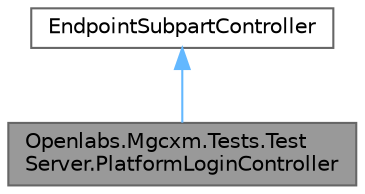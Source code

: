 digraph "Openlabs.Mgcxm.Tests.TestServer.PlatformLoginController"
{
 // LATEX_PDF_SIZE
  bgcolor="transparent";
  edge [fontname=Helvetica,fontsize=10,labelfontname=Helvetica,labelfontsize=10];
  node [fontname=Helvetica,fontsize=10,shape=box,height=0.2,width=0.4];
  Node1 [id="Node000001",label="Openlabs.Mgcxm.Tests.Test\lServer.PlatformLoginController",height=0.2,width=0.4,color="gray40", fillcolor="grey60", style="filled", fontcolor="black",tooltip=" "];
  Node2 -> Node1 [id="edge3_Node000001_Node000002",dir="back",color="steelblue1",style="solid",tooltip=" "];
  Node2 [id="Node000002",label="EndpointSubpartController",height=0.2,width=0.4,color="gray40", fillcolor="white", style="filled",URL="$class_openlabs_1_1_mgcxm_1_1_common_1_1_framework_1_1_endpoint_subpart_controller.html",tooltip=" "];
}
